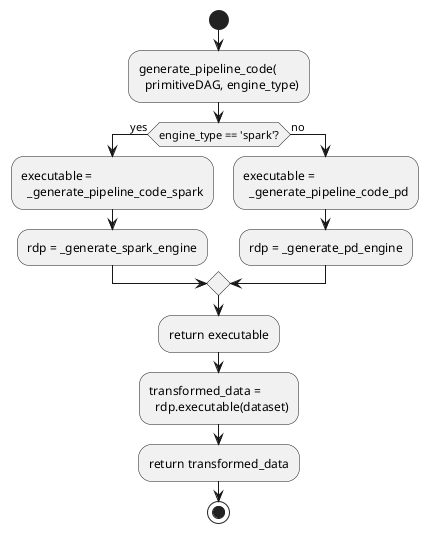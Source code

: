@startuml

start

:generate_pipeline_code(\n  primitiveDAG, engine_type);
if (engine_type == 'spark'?) then (yes)
    :executable = \n  _generate_pipeline_code_spark;
    :rdp = _generate_spark_engine;
else (no)
    :executable = \n  _generate_pipeline_code_pd;
    :rdp = _generate_pd_engine;
endif
:return executable;
:transformed_data = \n  rdp.executable(dataset);
:return transformed_data;
stop

@enduml
